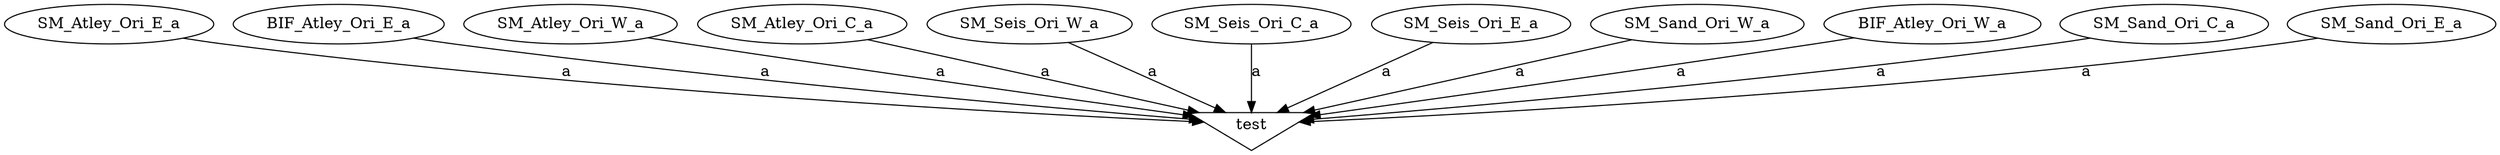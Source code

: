 digraph G {
test [shape=invtriangle];
SM_Atley_Ori_E_a;
SM_Atley_Ori_E_a -> test  [label=a];
BIF_Atley_Ori_E_a;
BIF_Atley_Ori_E_a -> test  [label=a];
SM_Atley_Ori_W_a;
SM_Atley_Ori_W_a -> test  [label=a];
SM_Atley_Ori_C_a;
SM_Atley_Ori_C_a -> test  [label=a];
SM_Seis_Ori_W_a;
SM_Seis_Ori_W_a -> test  [label=a];
SM_Seis_Ori_C_a;
SM_Seis_Ori_C_a -> test  [label=a];
SM_Seis_Ori_E_a;
SM_Seis_Ori_E_a -> test  [label=a];
SM_Sand_Ori_W_a;
SM_Sand_Ori_W_a -> test  [label=a];
BIF_Atley_Ori_W_a;
BIF_Atley_Ori_W_a -> test  [label=a];
SM_Sand_Ori_C_a;
SM_Sand_Ori_C_a -> test  [label=a];
SM_Sand_Ori_E_a;
SM_Sand_Ori_E_a -> test  [label=a];
}
